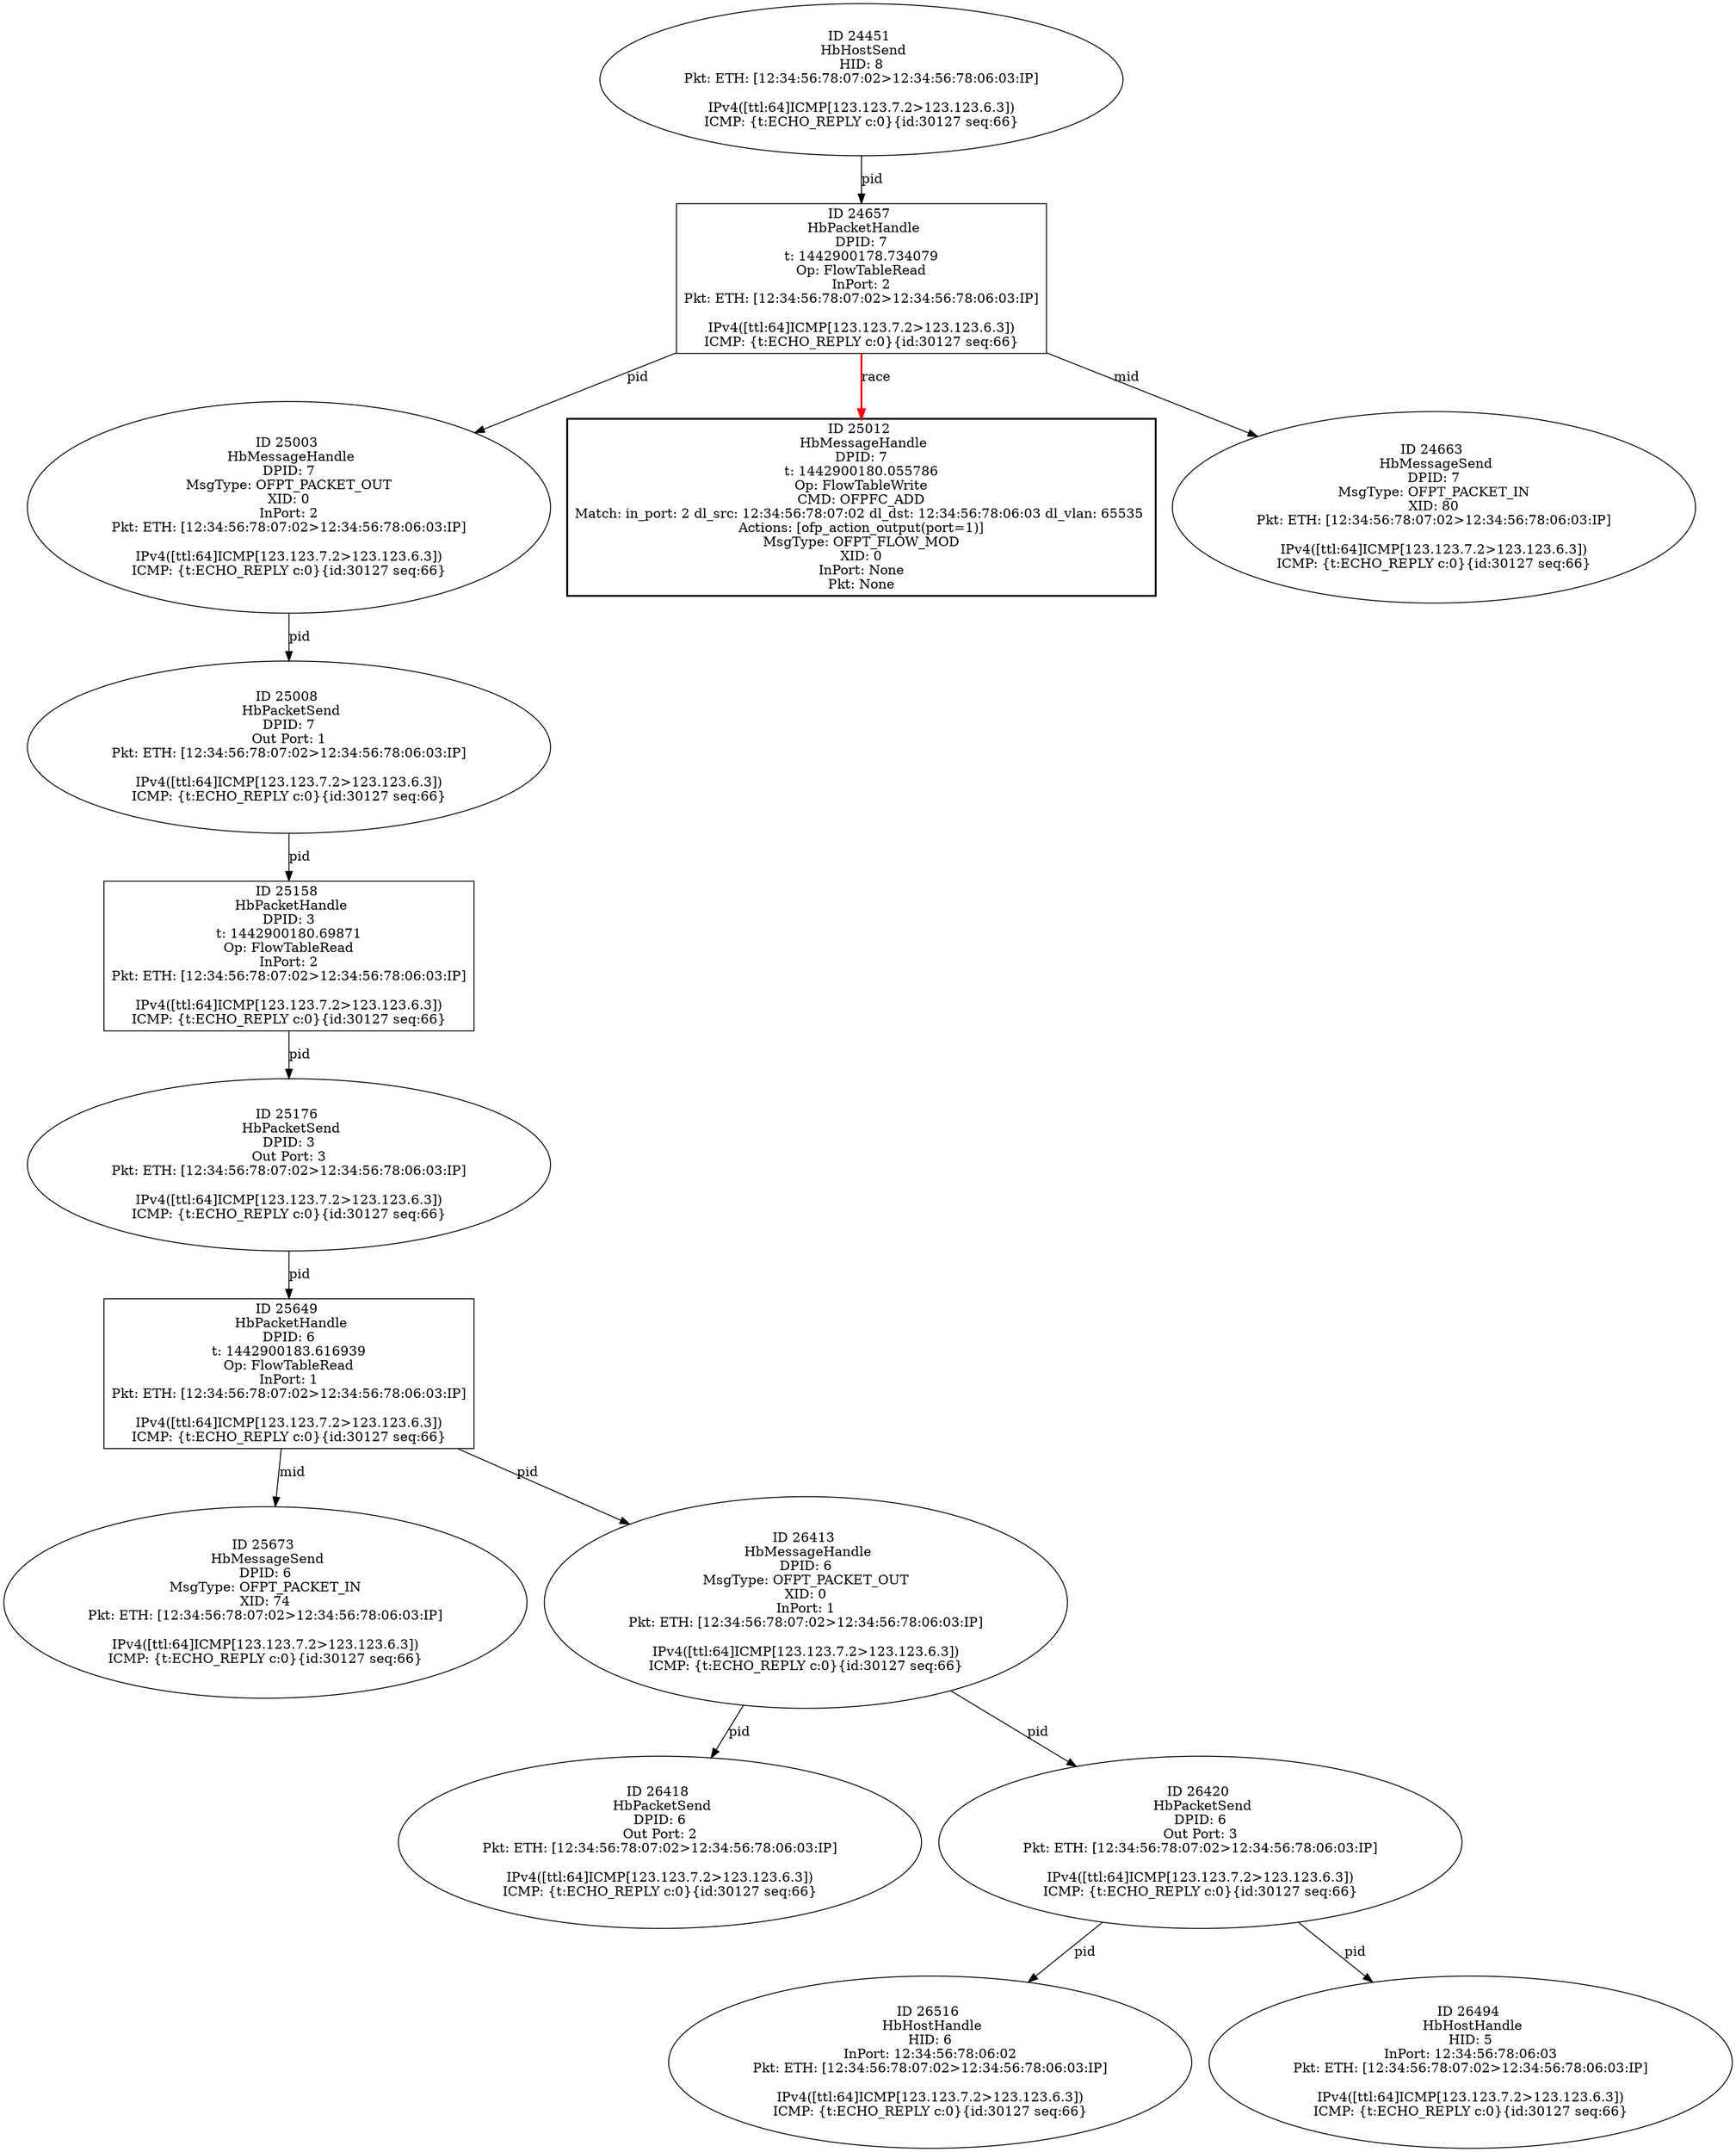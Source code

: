 strict digraph G {
24451 [shape=oval, event=<hb_events.HbHostSend object at 0x11057cad0>, label="ID 24451 
 HbHostSend
HID: 8
Pkt: ETH: [12:34:56:78:07:02>12:34:56:78:06:03:IP]

IPv4([ttl:64]ICMP[123.123.7.2>123.123.6.3])
ICMP: {t:ECHO_REPLY c:0}{id:30127 seq:66}"];
25158 [shape=box, event=<hb_events.HbPacketHandle object at 0x11088d090>, label="ID 25158 
 HbPacketHandle
DPID: 3
t: 1442900180.69871
Op: FlowTableRead
InPort: 2
Pkt: ETH: [12:34:56:78:07:02>12:34:56:78:06:03:IP]

IPv4([ttl:64]ICMP[123.123.7.2>123.123.6.3])
ICMP: {t:ECHO_REPLY c:0}{id:30127 seq:66}"];
25649 [shape=box, event=<hb_events.HbPacketHandle object at 0x110a6b790>, label="ID 25649 
 HbPacketHandle
DPID: 6
t: 1442900183.616939
Op: FlowTableRead
InPort: 1
Pkt: ETH: [12:34:56:78:07:02>12:34:56:78:06:03:IP]

IPv4([ttl:64]ICMP[123.123.7.2>123.123.6.3])
ICMP: {t:ECHO_REPLY c:0}{id:30127 seq:66}"];
25673 [shape=oval, event=<hb_events.HbMessageSend object at 0x110a80b10>, label="ID 25673 
 HbMessageSend
DPID: 6
MsgType: OFPT_PACKET_IN
XID: 74
Pkt: ETH: [12:34:56:78:07:02>12:34:56:78:06:03:IP]

IPv4([ttl:64]ICMP[123.123.7.2>123.123.6.3])
ICMP: {t:ECHO_REPLY c:0}{id:30127 seq:66}"];
25003 [shape=oval, event=<hb_events.HbMessageHandle object at 0x1107a0650>, label="ID 25003 
 HbMessageHandle
DPID: 7
MsgType: OFPT_PACKET_OUT
XID: 0
InPort: 2
Pkt: ETH: [12:34:56:78:07:02>12:34:56:78:06:03:IP]

IPv4([ttl:64]ICMP[123.123.7.2>123.123.6.3])
ICMP: {t:ECHO_REPLY c:0}{id:30127 seq:66}"];
26413 [shape=oval, event=<hb_events.HbMessageHandle object at 0x110c1e3d0>, label="ID 26413 
 HbMessageHandle
DPID: 6
MsgType: OFPT_PACKET_OUT
XID: 0
InPort: 1
Pkt: ETH: [12:34:56:78:07:02>12:34:56:78:06:03:IP]

IPv4([ttl:64]ICMP[123.123.7.2>123.123.6.3])
ICMP: {t:ECHO_REPLY c:0}{id:30127 seq:66}"];
25008 [shape=oval, event=<hb_events.HbPacketSend object at 0x1107a0490>, label="ID 25008 
 HbPacketSend
DPID: 7
Out Port: 1
Pkt: ETH: [12:34:56:78:07:02>12:34:56:78:06:03:IP]

IPv4([ttl:64]ICMP[123.123.7.2>123.123.6.3])
ICMP: {t:ECHO_REPLY c:0}{id:30127 seq:66}"];
24657 [shape=box, event=<hb_events.HbPacketHandle object at 0x110644a50>, label="ID 24657 
 HbPacketHandle
DPID: 7
t: 1442900178.734079
Op: FlowTableRead
InPort: 2
Pkt: ETH: [12:34:56:78:07:02>12:34:56:78:06:03:IP]

IPv4([ttl:64]ICMP[123.123.7.2>123.123.6.3])
ICMP: {t:ECHO_REPLY c:0}{id:30127 seq:66}"];
26418 [shape=oval, event=<hb_events.HbPacketSend object at 0x110c25a50>, label="ID 26418 
 HbPacketSend
DPID: 6
Out Port: 2
Pkt: ETH: [12:34:56:78:07:02>12:34:56:78:06:03:IP]

IPv4([ttl:64]ICMP[123.123.7.2>123.123.6.3])
ICMP: {t:ECHO_REPLY c:0}{id:30127 seq:66}"];
26420 [shape=oval, event=<hb_events.HbPacketSend object at 0x110c2b590>, label="ID 26420 
 HbPacketSend
DPID: 6
Out Port: 3
Pkt: ETH: [12:34:56:78:07:02>12:34:56:78:06:03:IP]

IPv4([ttl:64]ICMP[123.123.7.2>123.123.6.3])
ICMP: {t:ECHO_REPLY c:0}{id:30127 seq:66}"];
25012 [shape=box, style=bold, event=<hb_events.HbMessageHandle object at 0x1107d7410>, label="ID 25012 
 HbMessageHandle
DPID: 7
t: 1442900180.055786
Op: FlowTableWrite
CMD: OFPFC_ADD
Match: in_port: 2 dl_src: 12:34:56:78:07:02 dl_dst: 12:34:56:78:06:03 dl_vlan: 65535 
Actions: [ofp_action_output(port=1)]
MsgType: OFPT_FLOW_MOD
XID: 0
InPort: None
Pkt: None"];
24663 [shape=oval, event=<hb_events.HbMessageSend object at 0x1106608d0>, label="ID 24663 
 HbMessageSend
DPID: 7
MsgType: OFPT_PACKET_IN
XID: 80
Pkt: ETH: [12:34:56:78:07:02>12:34:56:78:06:03:IP]

IPv4([ttl:64]ICMP[123.123.7.2>123.123.6.3])
ICMP: {t:ECHO_REPLY c:0}{id:30127 seq:66}"];
25176 [shape=oval, event=<hb_events.HbPacketSend object at 0x110893210>, label="ID 25176 
 HbPacketSend
DPID: 3
Out Port: 3
Pkt: ETH: [12:34:56:78:07:02>12:34:56:78:06:03:IP]

IPv4([ttl:64]ICMP[123.123.7.2>123.123.6.3])
ICMP: {t:ECHO_REPLY c:0}{id:30127 seq:66}"];
26516 [shape=oval, event=<hb_events.HbHostHandle object at 0x110c4e150>, label="ID 26516 
 HbHostHandle
HID: 6
InPort: 12:34:56:78:06:02
Pkt: ETH: [12:34:56:78:07:02>12:34:56:78:06:03:IP]

IPv4([ttl:64]ICMP[123.123.7.2>123.123.6.3])
ICMP: {t:ECHO_REPLY c:0}{id:30127 seq:66}"];
26494 [shape=oval, event=<hb_events.HbHostHandle object at 0x110c3be10>, label="ID 26494 
 HbHostHandle
HID: 5
InPort: 12:34:56:78:06:03
Pkt: ETH: [12:34:56:78:07:02>12:34:56:78:06:03:IP]

IPv4([ttl:64]ICMP[123.123.7.2>123.123.6.3])
ICMP: {t:ECHO_REPLY c:0}{id:30127 seq:66}"];
24451 -> 24657  [rel=pid, label=pid];
25158 -> 25176  [rel=pid, label=pid];
24657 -> 25003  [rel=pid, label=pid];
24657 -> 25012  [harmful=True, color=red, style=bold, rel=race, label=race];
24657 -> 24663  [rel=mid, label=mid];
25003 -> 25008  [rel=pid, label=pid];
26413 -> 26418  [rel=pid, label=pid];
26413 -> 26420  [rel=pid, label=pid];
25008 -> 25158  [rel=pid, label=pid];
25649 -> 25673  [rel=mid, label=mid];
25649 -> 26413  [rel=pid, label=pid];
26420 -> 26516  [rel=pid, label=pid];
26420 -> 26494  [rel=pid, label=pid];
25176 -> 25649  [rel=pid, label=pid];
}

